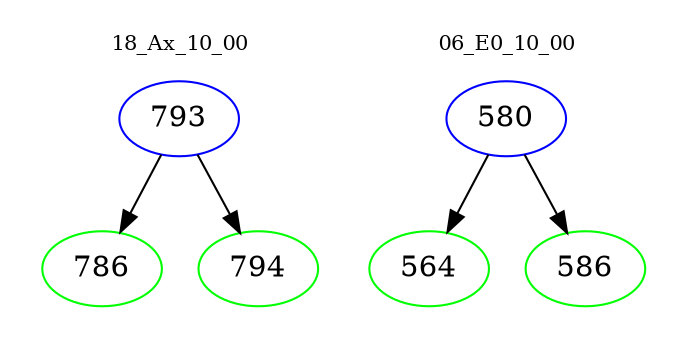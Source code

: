 digraph{
subgraph cluster_0 {
color = white
label = "18_Ax_10_00";
fontsize=10;
T0_793 [label="793", color="blue"]
T0_793 -> T0_786 [color="black"]
T0_786 [label="786", color="green"]
T0_793 -> T0_794 [color="black"]
T0_794 [label="794", color="green"]
}
subgraph cluster_1 {
color = white
label = "06_E0_10_00";
fontsize=10;
T1_580 [label="580", color="blue"]
T1_580 -> T1_564 [color="black"]
T1_564 [label="564", color="green"]
T1_580 -> T1_586 [color="black"]
T1_586 [label="586", color="green"]
}
}
